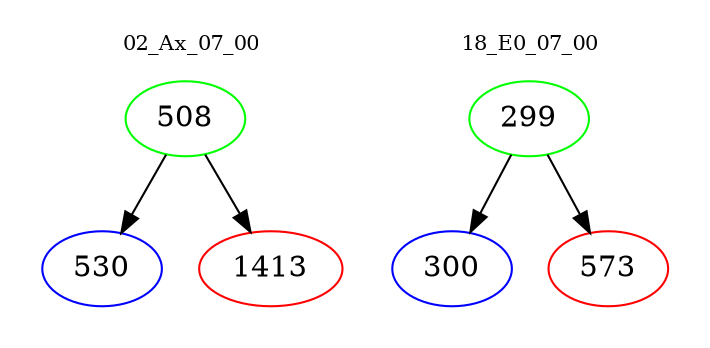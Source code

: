 digraph{
subgraph cluster_0 {
color = white
label = "02_Ax_07_00";
fontsize=10;
T0_508 [label="508", color="green"]
T0_508 -> T0_530 [color="black"]
T0_530 [label="530", color="blue"]
T0_508 -> T0_1413 [color="black"]
T0_1413 [label="1413", color="red"]
}
subgraph cluster_1 {
color = white
label = "18_E0_07_00";
fontsize=10;
T1_299 [label="299", color="green"]
T1_299 -> T1_300 [color="black"]
T1_300 [label="300", color="blue"]
T1_299 -> T1_573 [color="black"]
T1_573 [label="573", color="red"]
}
}
